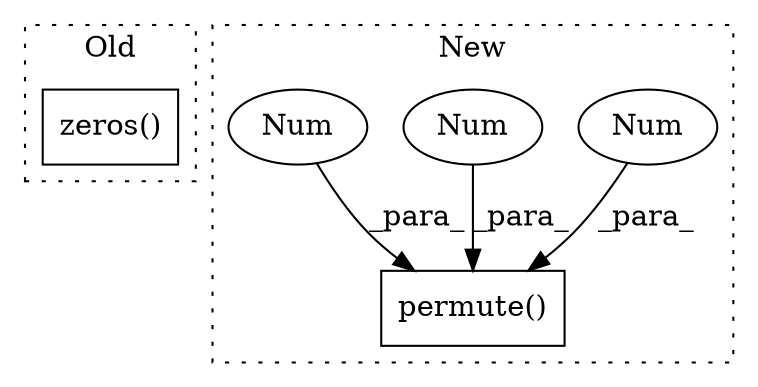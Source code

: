 digraph G {
subgraph cluster0 {
1 [label="zeros()" a="75" s="13867,13910" l="12,21" shape="box"];
label = "Old";
style="dotted";
}
subgraph cluster1 {
2 [label="permute()" a="75" s="14272,14335" l="50,1" shape="box"];
3 [label="Num" a="76" s="14334" l="1" shape="ellipse"];
4 [label="Num" a="76" s="14322" l="1" shape="ellipse"];
5 [label="Num" a="76" s="14325" l="1" shape="ellipse"];
label = "New";
style="dotted";
}
3 -> 2 [label="_para_"];
4 -> 2 [label="_para_"];
5 -> 2 [label="_para_"];
}